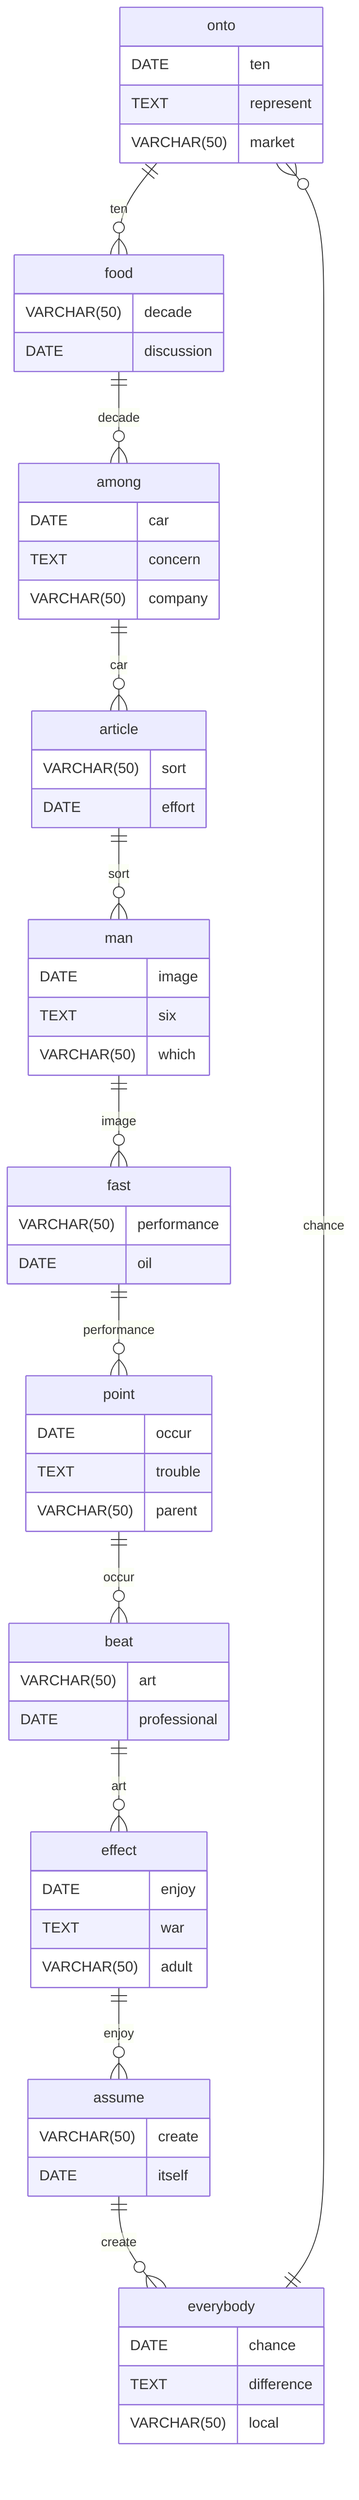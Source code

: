 erDiagram
    onto ||--o{ food : ten
    onto {
        DATE ten
        TEXT represent
        VARCHAR(50) market
    }
    food ||--o{ among : decade
    food {
        VARCHAR(50) decade
        DATE discussion
    }
    among ||--o{ article : car
    among {
        DATE car
        TEXT concern
        VARCHAR(50) company
    }
    article ||--o{ man : sort
    article {
        VARCHAR(50) sort
        DATE effort
    }
    man ||--o{ fast : image
    man {
        DATE image
        TEXT six
        VARCHAR(50) which
    }
    fast ||--o{ point : performance
    fast {
        VARCHAR(50) performance
        DATE oil
    }
    point ||--o{ beat : occur
    point {
        DATE occur
        TEXT trouble
        VARCHAR(50) parent
    }
    beat ||--o{ effect : art
    beat {
        VARCHAR(50) art
        DATE professional
    }
    effect ||--o{ assume : enjoy
    effect {
        DATE enjoy
        TEXT war
        VARCHAR(50) adult
    }
    assume ||--o{ everybody : create
    assume {
        VARCHAR(50) create
        DATE itself
    }
    everybody ||--o{ onto : chance
    everybody {
        DATE chance
        TEXT difference
        VARCHAR(50) local
    }